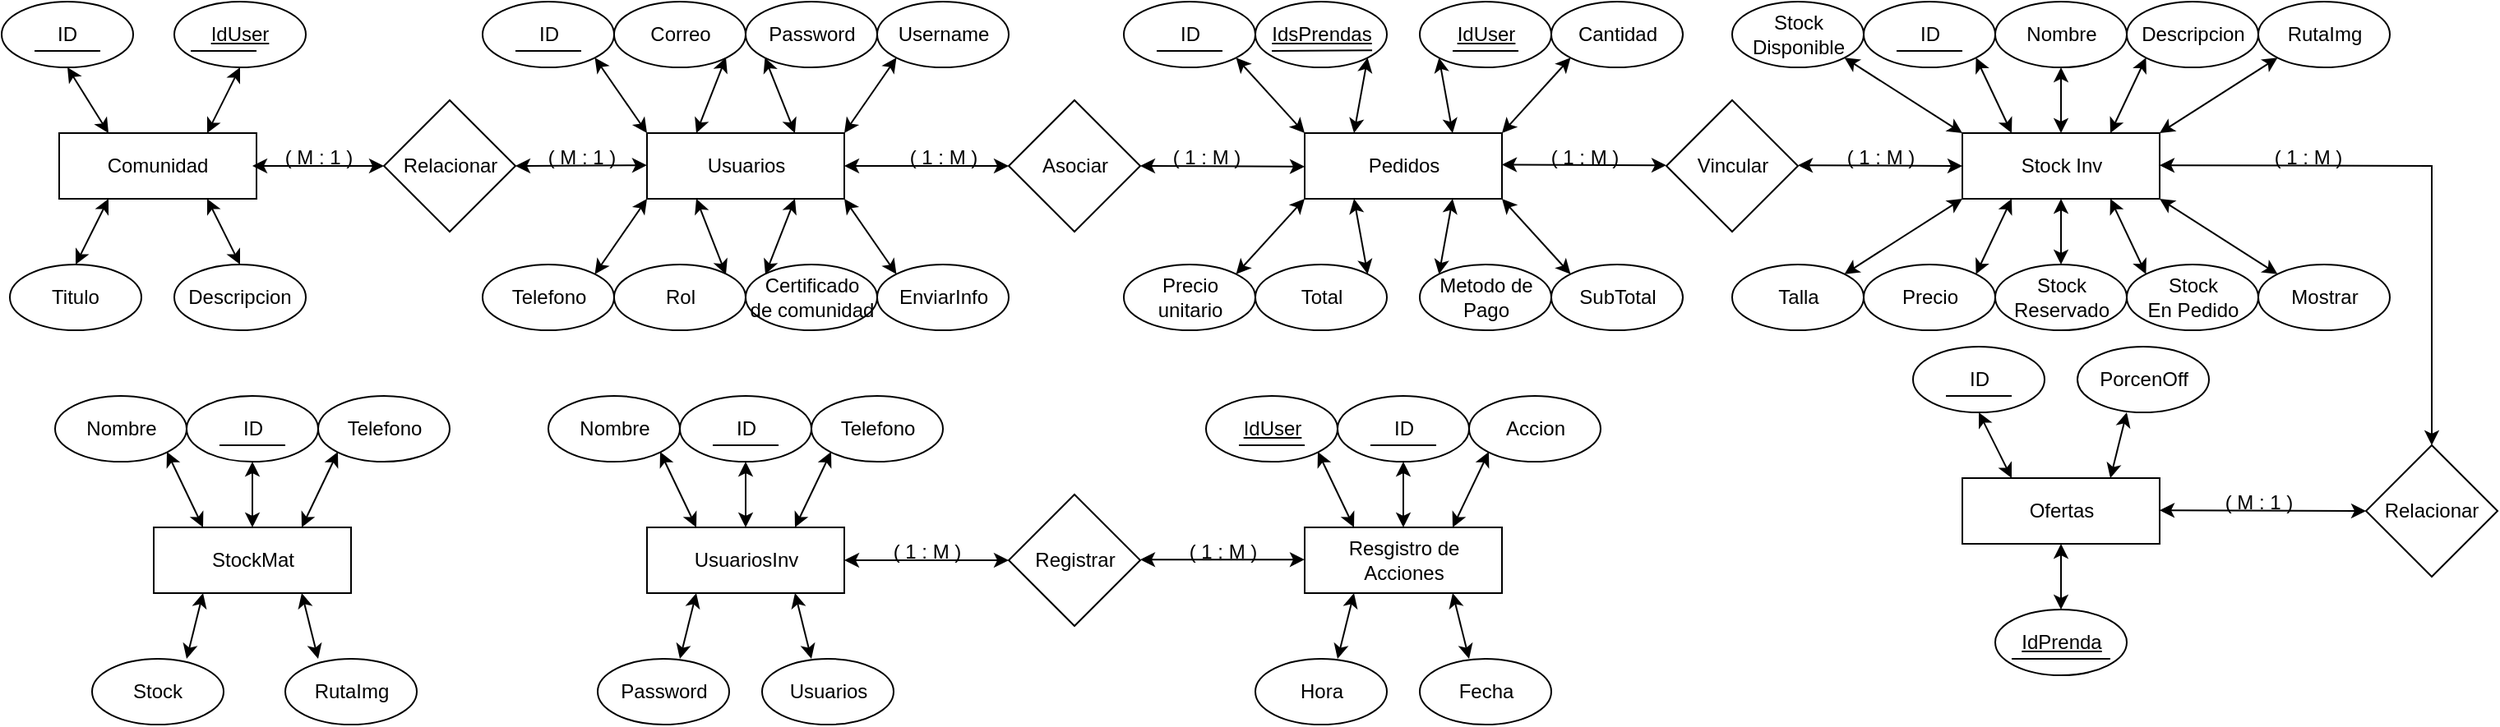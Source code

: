 <mxfile version="26.2.14">
  <diagram name="Página-1" id="wa80fYPpw2dUU5jlrwMT">
    <mxGraphModel dx="3492" dy="1210" grid="1" gridSize="10" guides="1" tooltips="1" connect="1" arrows="1" fold="1" page="1" pageScale="1" pageWidth="1600" pageHeight="1200" math="0" shadow="0">
      <root>
        <mxCell id="0" />
        <mxCell id="1" parent="0" />
        <mxCell id="Ze0KAHEkiwnHZ6xjKRRl-1" value="Stock Inv" style="rounded=0;whiteSpace=wrap;html=1;" parent="1" vertex="1">
          <mxGeometry x="-366.5" y="450" width="120" height="40" as="geometry" />
        </mxCell>
        <mxCell id="Ze0KAHEkiwnHZ6xjKRRl-21" value="ID" style="ellipse;whiteSpace=wrap;html=1;" parent="1" vertex="1">
          <mxGeometry x="-426.5" y="370" width="80" height="40" as="geometry" />
        </mxCell>
        <mxCell id="Ze0KAHEkiwnHZ6xjKRRl-22" value="Stock&lt;div&gt;Disponible&lt;/div&gt;" style="ellipse;whiteSpace=wrap;html=1;" parent="1" vertex="1">
          <mxGeometry x="-506.5" y="370" width="80" height="40" as="geometry" />
        </mxCell>
        <mxCell id="Ze0KAHEkiwnHZ6xjKRRl-34" value="Nombre" style="ellipse;whiteSpace=wrap;html=1;" parent="1" vertex="1">
          <mxGeometry x="-346.5" y="370" width="80" height="40" as="geometry" />
        </mxCell>
        <mxCell id="Ze0KAHEkiwnHZ6xjKRRl-35" value="Descripcion" style="ellipse;whiteSpace=wrap;html=1;" parent="1" vertex="1">
          <mxGeometry x="-266.5" y="370" width="80" height="40" as="geometry" />
        </mxCell>
        <mxCell id="Ze0KAHEkiwnHZ6xjKRRl-36" value="RutaImg" style="ellipse;whiteSpace=wrap;html=1;" parent="1" vertex="1">
          <mxGeometry x="-186.5" y="370" width="80" height="40" as="geometry" />
        </mxCell>
        <mxCell id="Ze0KAHEkiwnHZ6xjKRRl-37" value="Talla" style="ellipse;whiteSpace=wrap;html=1;" parent="1" vertex="1">
          <mxGeometry x="-506.5" y="530" width="80" height="40" as="geometry" />
        </mxCell>
        <mxCell id="Ze0KAHEkiwnHZ6xjKRRl-38" value="Precio" style="ellipse;whiteSpace=wrap;html=1;" parent="1" vertex="1">
          <mxGeometry x="-426.5" y="530" width="80" height="40" as="geometry" />
        </mxCell>
        <mxCell id="Ze0KAHEkiwnHZ6xjKRRl-39" value="Stock&lt;div&gt;Reservado&lt;/div&gt;" style="ellipse;whiteSpace=wrap;html=1;" parent="1" vertex="1">
          <mxGeometry x="-346.5" y="530" width="80" height="40" as="geometry" />
        </mxCell>
        <mxCell id="Ze0KAHEkiwnHZ6xjKRRl-40" value="Stock&lt;div&gt;En Pedido&lt;/div&gt;" style="ellipse;whiteSpace=wrap;html=1;" parent="1" vertex="1">
          <mxGeometry x="-266.5" y="530" width="80" height="40" as="geometry" />
        </mxCell>
        <mxCell id="Ze0KAHEkiwnHZ6xjKRRl-41" value="Mostrar" style="ellipse;whiteSpace=wrap;html=1;" parent="1" vertex="1">
          <mxGeometry x="-186.5" y="530" width="80" height="40" as="geometry" />
        </mxCell>
        <mxCell id="Ze0KAHEkiwnHZ6xjKRRl-42" value="" style="endArrow=none;html=1;rounded=0;" parent="1" edge="1">
          <mxGeometry width="50" height="50" relative="1" as="geometry">
            <mxPoint x="-406.5" y="400" as="sourcePoint" />
            <mxPoint x="-366.5" y="400" as="targetPoint" />
          </mxGeometry>
        </mxCell>
        <mxCell id="Ze0KAHEkiwnHZ6xjKRRl-44" value="" style="endArrow=classic;startArrow=classic;html=1;rounded=0;exitX=1;exitY=1;exitDx=0;exitDy=0;entryX=0;entryY=0;entryDx=0;entryDy=0;" parent="1" source="Ze0KAHEkiwnHZ6xjKRRl-22" target="Ze0KAHEkiwnHZ6xjKRRl-1" edge="1">
          <mxGeometry width="50" height="50" relative="1" as="geometry">
            <mxPoint x="-396.5" y="680" as="sourcePoint" />
            <mxPoint x="-346.5" y="630" as="targetPoint" />
          </mxGeometry>
        </mxCell>
        <mxCell id="Ze0KAHEkiwnHZ6xjKRRl-45" value="" style="endArrow=classic;startArrow=classic;html=1;rounded=0;exitX=0.25;exitY=0;exitDx=0;exitDy=0;entryX=1;entryY=1;entryDx=0;entryDy=0;" parent="1" source="Ze0KAHEkiwnHZ6xjKRRl-1" target="Ze0KAHEkiwnHZ6xjKRRl-21" edge="1">
          <mxGeometry width="50" height="50" relative="1" as="geometry">
            <mxPoint x="-386.5" y="470" as="sourcePoint" />
            <mxPoint x="-336.5" y="420" as="targetPoint" />
          </mxGeometry>
        </mxCell>
        <mxCell id="Ze0KAHEkiwnHZ6xjKRRl-46" value="" style="endArrow=classic;startArrow=classic;html=1;rounded=0;entryX=0.5;entryY=1;entryDx=0;entryDy=0;exitX=0.5;exitY=0;exitDx=0;exitDy=0;" parent="1" source="Ze0KAHEkiwnHZ6xjKRRl-1" target="Ze0KAHEkiwnHZ6xjKRRl-34" edge="1">
          <mxGeometry width="50" height="50" relative="1" as="geometry">
            <mxPoint x="-376.5" y="480" as="sourcePoint" />
            <mxPoint x="-326.5" y="430" as="targetPoint" />
          </mxGeometry>
        </mxCell>
        <mxCell id="Ze0KAHEkiwnHZ6xjKRRl-47" value="" style="endArrow=classic;startArrow=classic;html=1;rounded=0;exitX=0.75;exitY=0;exitDx=0;exitDy=0;entryX=0;entryY=1;entryDx=0;entryDy=0;" parent="1" source="Ze0KAHEkiwnHZ6xjKRRl-1" target="Ze0KAHEkiwnHZ6xjKRRl-35" edge="1">
          <mxGeometry width="50" height="50" relative="1" as="geometry">
            <mxPoint x="-366.5" y="490" as="sourcePoint" />
            <mxPoint x="-316.5" y="440" as="targetPoint" />
          </mxGeometry>
        </mxCell>
        <mxCell id="Ze0KAHEkiwnHZ6xjKRRl-48" value="" style="endArrow=classic;startArrow=classic;html=1;rounded=0;exitX=1;exitY=0;exitDx=0;exitDy=0;entryX=0;entryY=1;entryDx=0;entryDy=0;" parent="1" source="Ze0KAHEkiwnHZ6xjKRRl-1" target="Ze0KAHEkiwnHZ6xjKRRl-36" edge="1">
          <mxGeometry width="50" height="50" relative="1" as="geometry">
            <mxPoint x="-356.5" y="460" as="sourcePoint" />
            <mxPoint x="-388.5" y="414" as="targetPoint" />
          </mxGeometry>
        </mxCell>
        <mxCell id="Ze0KAHEkiwnHZ6xjKRRl-49" value="" style="endArrow=classic;startArrow=classic;html=1;rounded=0;exitX=1;exitY=1;exitDx=0;exitDy=0;entryX=0;entryY=0;entryDx=0;entryDy=0;" parent="1" source="Ze0KAHEkiwnHZ6xjKRRl-1" target="Ze0KAHEkiwnHZ6xjKRRl-41" edge="1">
          <mxGeometry width="50" height="50" relative="1" as="geometry">
            <mxPoint x="-346.5" y="470" as="sourcePoint" />
            <mxPoint x="-378.5" y="424" as="targetPoint" />
          </mxGeometry>
        </mxCell>
        <mxCell id="Ze0KAHEkiwnHZ6xjKRRl-50" value="" style="endArrow=classic;startArrow=classic;html=1;rounded=0;exitX=0.25;exitY=1;exitDx=0;exitDy=0;entryX=1;entryY=0;entryDx=0;entryDy=0;" parent="1" source="Ze0KAHEkiwnHZ6xjKRRl-1" target="Ze0KAHEkiwnHZ6xjKRRl-38" edge="1">
          <mxGeometry width="50" height="50" relative="1" as="geometry">
            <mxPoint x="-336.5" y="480" as="sourcePoint" />
            <mxPoint x="-368.5" y="434" as="targetPoint" />
          </mxGeometry>
        </mxCell>
        <mxCell id="Ze0KAHEkiwnHZ6xjKRRl-51" value="" style="endArrow=classic;startArrow=classic;html=1;rounded=0;exitX=0.5;exitY=0;exitDx=0;exitDy=0;entryX=0.5;entryY=1;entryDx=0;entryDy=0;" parent="1" source="Ze0KAHEkiwnHZ6xjKRRl-39" target="Ze0KAHEkiwnHZ6xjKRRl-1" edge="1">
          <mxGeometry width="50" height="50" relative="1" as="geometry">
            <mxPoint x="-326.5" y="490" as="sourcePoint" />
            <mxPoint x="-358.5" y="444" as="targetPoint" />
          </mxGeometry>
        </mxCell>
        <mxCell id="Ze0KAHEkiwnHZ6xjKRRl-52" value="" style="endArrow=classic;startArrow=classic;html=1;rounded=0;exitX=0;exitY=0;exitDx=0;exitDy=0;entryX=0.75;entryY=1;entryDx=0;entryDy=0;" parent="1" source="Ze0KAHEkiwnHZ6xjKRRl-40" target="Ze0KAHEkiwnHZ6xjKRRl-1" edge="1">
          <mxGeometry width="50" height="50" relative="1" as="geometry">
            <mxPoint x="-316.5" y="500" as="sourcePoint" />
            <mxPoint x="-348.5" y="454" as="targetPoint" />
          </mxGeometry>
        </mxCell>
        <mxCell id="Ze0KAHEkiwnHZ6xjKRRl-53" value="" style="endArrow=classic;startArrow=classic;html=1;rounded=0;exitX=1;exitY=0;exitDx=0;exitDy=0;entryX=0;entryY=1;entryDx=0;entryDy=0;" parent="1" source="Ze0KAHEkiwnHZ6xjKRRl-37" target="Ze0KAHEkiwnHZ6xjKRRl-1" edge="1">
          <mxGeometry width="50" height="50" relative="1" as="geometry">
            <mxPoint x="-306.5" y="510" as="sourcePoint" />
            <mxPoint x="-338.5" y="464" as="targetPoint" />
          </mxGeometry>
        </mxCell>
        <mxCell id="Ze0KAHEkiwnHZ6xjKRRl-56" value="Comunidad" style="rounded=0;whiteSpace=wrap;html=1;" parent="1" vertex="1">
          <mxGeometry x="-1524" y="450" width="120" height="40" as="geometry" />
        </mxCell>
        <mxCell id="Ze0KAHEkiwnHZ6xjKRRl-57" value="StockMat" style="rounded=0;whiteSpace=wrap;html=1;" parent="1" vertex="1">
          <mxGeometry x="-1466.5" y="690" width="120" height="40" as="geometry" />
        </mxCell>
        <mxCell id="Ze0KAHEkiwnHZ6xjKRRl-63" value="RutaImg" style="ellipse;whiteSpace=wrap;html=1;" parent="1" vertex="1">
          <mxGeometry x="-1386.5" y="770" width="80" height="40" as="geometry" />
        </mxCell>
        <mxCell id="Ze0KAHEkiwnHZ6xjKRRl-64" value="Stock" style="ellipse;whiteSpace=wrap;html=1;" parent="1" vertex="1">
          <mxGeometry x="-1504" y="770" width="80" height="40" as="geometry" />
        </mxCell>
        <mxCell id="Ze0KAHEkiwnHZ6xjKRRl-70" value="Usuarios" style="rounded=0;whiteSpace=wrap;html=1;" parent="1" vertex="1">
          <mxGeometry x="-1166.5" y="450" width="120" height="40" as="geometry" />
        </mxCell>
        <mxCell id="Ze0KAHEkiwnHZ6xjKRRl-71" value="ID" style="ellipse;whiteSpace=wrap;html=1;" parent="1" vertex="1">
          <mxGeometry x="-1266.5" y="370" width="80" height="40" as="geometry" />
        </mxCell>
        <mxCell id="Ze0KAHEkiwnHZ6xjKRRl-74" value="Username" style="ellipse;whiteSpace=wrap;html=1;" parent="1" vertex="1">
          <mxGeometry x="-1026.5" y="370" width="80" height="40" as="geometry" />
        </mxCell>
        <mxCell id="Ze0KAHEkiwnHZ6xjKRRl-76" value="Password" style="ellipse;whiteSpace=wrap;html=1;" parent="1" vertex="1">
          <mxGeometry x="-1106.5" y="370" width="80" height="40" as="geometry" />
        </mxCell>
        <mxCell id="Ze0KAHEkiwnHZ6xjKRRl-77" value="Correo" style="ellipse;whiteSpace=wrap;html=1;" parent="1" vertex="1">
          <mxGeometry x="-1186.5" y="370" width="80" height="40" as="geometry" />
        </mxCell>
        <mxCell id="Ze0KAHEkiwnHZ6xjKRRl-78" value="Telefono&lt;span style=&quot;color: rgba(0, 0, 0, 0); font-family: monospace; font-size: 0px; text-align: start; text-wrap-mode: nowrap;&quot;&gt;%3CmxGraphModel%3E%3Croot%3E%3CmxCell%20id%3D%220%22%2F%3E%3CmxCell%20id%3D%221%22%20parent%3D%220%22%2F%3E%3CmxCell%20id%3D%222%22%20value%3D%22%22%20style%3D%22ellipse%3BwhiteSpace%3Dwrap%3Bhtml%3D1%3B%22%20vertex%3D%221%22%20parent%3D%221%22%3E%3CmxGeometry%20x%3D%22-520%22%20y%3D%22480%22%20width%3D%2280%22%20height%3D%2240%22%20as%3D%22geometry%22%2F%3E%3C%2FmxCell%3E%3C%2Froot%3E%3C%2FmxGraphModel%3E&lt;/span&gt;" style="ellipse;whiteSpace=wrap;html=1;" parent="1" vertex="1">
          <mxGeometry x="-1266.5" y="530" width="80" height="40" as="geometry" />
        </mxCell>
        <mxCell id="Ze0KAHEkiwnHZ6xjKRRl-79" value="EnviarInfo" style="ellipse;whiteSpace=wrap;html=1;" parent="1" vertex="1">
          <mxGeometry x="-1026.5" y="530" width="80" height="40" as="geometry" />
        </mxCell>
        <mxCell id="Ze0KAHEkiwnHZ6xjKRRl-80" value="Certificado&lt;div&gt;de comunidad&lt;/div&gt;" style="ellipse;whiteSpace=wrap;html=1;" parent="1" vertex="1">
          <mxGeometry x="-1106.5" y="530" width="80" height="40" as="geometry" />
        </mxCell>
        <mxCell id="Ze0KAHEkiwnHZ6xjKRRl-81" value="Rol" style="ellipse;whiteSpace=wrap;html=1;" parent="1" vertex="1">
          <mxGeometry x="-1186.5" y="530" width="80" height="40" as="geometry" />
        </mxCell>
        <mxCell id="Ze0KAHEkiwnHZ6xjKRRl-83" value="&lt;u&gt;IdUser&lt;/u&gt;" style="ellipse;whiteSpace=wrap;html=1;" parent="1" vertex="1">
          <mxGeometry x="-696.5" y="370" width="80" height="40" as="geometry" />
        </mxCell>
        <mxCell id="Ze0KAHEkiwnHZ6xjKRRl-84" value="&lt;u&gt;IdsPrendas&lt;/u&gt;" style="ellipse;whiteSpace=wrap;html=1;" parent="1" vertex="1">
          <mxGeometry x="-796.5" y="370" width="80" height="40" as="geometry" />
        </mxCell>
        <mxCell id="Ze0KAHEkiwnHZ6xjKRRl-85" value="Cantidad" style="ellipse;whiteSpace=wrap;html=1;" parent="1" vertex="1">
          <mxGeometry x="-616.5" y="370" width="80" height="40" as="geometry" />
        </mxCell>
        <mxCell id="Ze0KAHEkiwnHZ6xjKRRl-86" value="Metodo de Pago" style="ellipse;whiteSpace=wrap;html=1;" parent="1" vertex="1">
          <mxGeometry x="-696.5" y="530" width="80" height="40" as="geometry" />
        </mxCell>
        <mxCell id="Ze0KAHEkiwnHZ6xjKRRl-87" value="Precio&lt;div&gt;unitario&lt;/div&gt;" style="ellipse;whiteSpace=wrap;html=1;" parent="1" vertex="1">
          <mxGeometry x="-876.5" y="530" width="80" height="40" as="geometry" />
        </mxCell>
        <mxCell id="Ze0KAHEkiwnHZ6xjKRRl-88" value="SubTotal" style="ellipse;whiteSpace=wrap;html=1;" parent="1" vertex="1">
          <mxGeometry x="-616.5" y="530" width="80" height="40" as="geometry" />
        </mxCell>
        <mxCell id="Ze0KAHEkiwnHZ6xjKRRl-89" value="Total" style="ellipse;whiteSpace=wrap;html=1;" parent="1" vertex="1">
          <mxGeometry x="-796.5" y="530" width="80" height="40" as="geometry" />
        </mxCell>
        <mxCell id="Ze0KAHEkiwnHZ6xjKRRl-91" value="&lt;u&gt;IdUser&lt;/u&gt;" style="ellipse;whiteSpace=wrap;html=1;" parent="1" vertex="1">
          <mxGeometry x="-826.5" y="610" width="80" height="40" as="geometry" />
        </mxCell>
        <mxCell id="Ze0KAHEkiwnHZ6xjKRRl-92" value="Accion" style="ellipse;whiteSpace=wrap;html=1;" parent="1" vertex="1">
          <mxGeometry x="-666.5" y="610" width="80" height="40" as="geometry" />
        </mxCell>
        <mxCell id="Ze0KAHEkiwnHZ6xjKRRl-93" value="Fecha" style="ellipse;whiteSpace=wrap;html=1;" parent="1" vertex="1">
          <mxGeometry x="-696.5" y="770" width="80" height="40" as="geometry" />
        </mxCell>
        <mxCell id="Ze0KAHEkiwnHZ6xjKRRl-94" value="Hora" style="ellipse;whiteSpace=wrap;html=1;" parent="1" vertex="1">
          <mxGeometry x="-796.5" y="770" width="80" height="40" as="geometry" />
        </mxCell>
        <mxCell id="Ze0KAHEkiwnHZ6xjKRRl-96" value="&lt;u&gt;IdUser&lt;/u&gt;" style="ellipse;whiteSpace=wrap;html=1;" parent="1" vertex="1">
          <mxGeometry x="-1454" y="370" width="80" height="40" as="geometry" />
        </mxCell>
        <mxCell id="Ze0KAHEkiwnHZ6xjKRRl-97" value="Titulo" style="ellipse;whiteSpace=wrap;html=1;" parent="1" vertex="1">
          <mxGeometry x="-1554" y="530" width="80" height="40" as="geometry" />
        </mxCell>
        <mxCell id="Ze0KAHEkiwnHZ6xjKRRl-98" value="Descripcion" style="ellipse;whiteSpace=wrap;html=1;" parent="1" vertex="1">
          <mxGeometry x="-1454" y="530" width="80" height="40" as="geometry" />
        </mxCell>
        <mxCell id="Ze0KAHEkiwnHZ6xjKRRl-101" value="&lt;u&gt;IdPrenda&lt;/u&gt;" style="ellipse;whiteSpace=wrap;html=1;" parent="1" vertex="1">
          <mxGeometry x="-346.5" y="740" width="80" height="40" as="geometry" />
        </mxCell>
        <mxCell id="Ze0KAHEkiwnHZ6xjKRRl-102" value="PorcenOff" style="ellipse;whiteSpace=wrap;html=1;" parent="1" vertex="1">
          <mxGeometry x="-296.5" y="580" width="80" height="40" as="geometry" />
        </mxCell>
        <mxCell id="Ze0KAHEkiwnHZ6xjKRRl-104" value="Usuarios" style="ellipse;whiteSpace=wrap;html=1;" parent="1" vertex="1">
          <mxGeometry x="-1096.5" y="770" width="80" height="40" as="geometry" />
        </mxCell>
        <mxCell id="Ze0KAHEkiwnHZ6xjKRRl-105" value="Password" style="ellipse;whiteSpace=wrap;html=1;" parent="1" vertex="1">
          <mxGeometry x="-1196.5" y="770" width="80" height="40" as="geometry" />
        </mxCell>
        <mxCell id="Ze0KAHEkiwnHZ6xjKRRl-106" value="Nombre" style="ellipse;whiteSpace=wrap;html=1;" parent="1" vertex="1">
          <mxGeometry x="-1226.5" y="610" width="80" height="40" as="geometry" />
        </mxCell>
        <mxCell id="Ze0KAHEkiwnHZ6xjKRRl-107" value="Telefono" style="ellipse;whiteSpace=wrap;html=1;" parent="1" vertex="1">
          <mxGeometry x="-1066.5" y="610" width="80" height="40" as="geometry" />
        </mxCell>
        <mxCell id="Ze0KAHEkiwnHZ6xjKRRl-108" value="Pedidos" style="rounded=0;whiteSpace=wrap;html=1;" parent="1" vertex="1">
          <mxGeometry x="-766.5" y="450" width="120" height="40" as="geometry" />
        </mxCell>
        <mxCell id="Ze0KAHEkiwnHZ6xjKRRl-109" value="Resgistro de Acciones" style="rounded=0;whiteSpace=wrap;html=1;" parent="1" vertex="1">
          <mxGeometry x="-766.5" y="690" width="120" height="40" as="geometry" />
        </mxCell>
        <mxCell id="Ze0KAHEkiwnHZ6xjKRRl-110" value="UsuariosInv" style="rounded=0;whiteSpace=wrap;html=1;" parent="1" vertex="1">
          <mxGeometry x="-1166.5" y="690" width="120" height="40" as="geometry" />
        </mxCell>
        <mxCell id="Ze0KAHEkiwnHZ6xjKRRl-111" value="Ofertas" style="rounded=0;whiteSpace=wrap;html=1;" parent="1" vertex="1">
          <mxGeometry x="-366.5" y="660" width="120" height="40" as="geometry" />
        </mxCell>
        <mxCell id="Ze0KAHEkiwnHZ6xjKRRl-112" value="" style="endArrow=none;html=1;rounded=0;" parent="1" edge="1">
          <mxGeometry width="50" height="50" relative="1" as="geometry">
            <mxPoint x="-1246.5" y="400" as="sourcePoint" />
            <mxPoint x="-1206.5" y="400" as="targetPoint" />
          </mxGeometry>
        </mxCell>
        <mxCell id="Ze0KAHEkiwnHZ6xjKRRl-113" value="" style="endArrow=classic;startArrow=classic;html=1;rounded=0;entryX=0;entryY=1;entryDx=0;entryDy=0;exitX=0.75;exitY=0;exitDx=0;exitDy=0;" parent="1" source="Ze0KAHEkiwnHZ6xjKRRl-70" target="Ze0KAHEkiwnHZ6xjKRRl-76" edge="1">
          <mxGeometry width="50" height="50" relative="1" as="geometry">
            <mxPoint x="-1106.5" y="450" as="sourcePoint" />
            <mxPoint x="-976.5" y="413.5" as="targetPoint" />
          </mxGeometry>
        </mxCell>
        <mxCell id="Ze0KAHEkiwnHZ6xjKRRl-116" value="" style="endArrow=classic;startArrow=classic;html=1;rounded=0;entryX=0.25;entryY=1;entryDx=0;entryDy=0;" parent="1" target="Ze0KAHEkiwnHZ6xjKRRl-70" edge="1">
          <mxGeometry width="50" height="50" relative="1" as="geometry">
            <mxPoint x="-1118.5" y="536" as="sourcePoint" />
            <mxPoint x="-1106.5" y="490" as="targetPoint" />
          </mxGeometry>
        </mxCell>
        <mxCell id="Ze0KAHEkiwnHZ6xjKRRl-117" value="" style="endArrow=classic;startArrow=classic;html=1;rounded=0;entryX=1;entryY=1;entryDx=0;entryDy=0;exitX=0;exitY=0;exitDx=0;exitDy=0;" parent="1" source="Ze0KAHEkiwnHZ6xjKRRl-70" target="Ze0KAHEkiwnHZ6xjKRRl-71" edge="1">
          <mxGeometry width="50" height="50" relative="1" as="geometry">
            <mxPoint x="-1096.5" y="460" as="sourcePoint" />
            <mxPoint x="-1084.5" y="414" as="targetPoint" />
          </mxGeometry>
        </mxCell>
        <mxCell id="Ze0KAHEkiwnHZ6xjKRRl-119" value="" style="endArrow=classic;startArrow=classic;html=1;rounded=0;entryX=0.75;entryY=1;entryDx=0;entryDy=0;exitX=0.5;exitY=0;exitDx=0;exitDy=0;" parent="1" target="Ze0KAHEkiwnHZ6xjKRRl-70" edge="1">
          <mxGeometry width="50" height="50" relative="1" as="geometry">
            <mxPoint x="-1094.5" y="536" as="sourcePoint" />
            <mxPoint x="-1106.5" y="490" as="targetPoint" />
          </mxGeometry>
        </mxCell>
        <mxCell id="Ze0KAHEkiwnHZ6xjKRRl-120" value="" style="endArrow=classic;startArrow=classic;html=1;rounded=0;entryX=1;entryY=1;entryDx=0;entryDy=0;exitX=0.25;exitY=0;exitDx=0;exitDy=0;" parent="1" source="Ze0KAHEkiwnHZ6xjKRRl-70" edge="1">
          <mxGeometry width="50" height="50" relative="1" as="geometry">
            <mxPoint x="-1106.5" y="450" as="sourcePoint" />
            <mxPoint x="-1118.5" y="404" as="targetPoint" />
          </mxGeometry>
        </mxCell>
        <mxCell id="Ze0KAHEkiwnHZ6xjKRRl-121" value="" style="endArrow=classic;startArrow=classic;html=1;rounded=0;entryX=1;entryY=0;entryDx=0;entryDy=0;exitX=0;exitY=1;exitDx=0;exitDy=0;" parent="1" source="Ze0KAHEkiwnHZ6xjKRRl-70" target="Ze0KAHEkiwnHZ6xjKRRl-78" edge="1">
          <mxGeometry width="50" height="50" relative="1" as="geometry">
            <mxPoint x="-1106.5" y="490" as="sourcePoint" />
            <mxPoint x="-1198.5" y="444" as="targetPoint" />
          </mxGeometry>
        </mxCell>
        <mxCell id="Ze0KAHEkiwnHZ6xjKRRl-122" value="" style="endArrow=classic;startArrow=classic;html=1;rounded=0;entryX=0;entryY=1;entryDx=0;entryDy=0;exitX=1;exitY=0;exitDx=0;exitDy=0;" parent="1" source="Ze0KAHEkiwnHZ6xjKRRl-70" target="Ze0KAHEkiwnHZ6xjKRRl-74" edge="1">
          <mxGeometry width="50" height="50" relative="1" as="geometry">
            <mxPoint x="-1096.5" y="460" as="sourcePoint" />
            <mxPoint x="-1188.5" y="414" as="targetPoint" />
          </mxGeometry>
        </mxCell>
        <mxCell id="Ze0KAHEkiwnHZ6xjKRRl-123" value="" style="endArrow=classic;startArrow=classic;html=1;rounded=0;entryX=0;entryY=0;entryDx=0;entryDy=0;exitX=1;exitY=1;exitDx=0;exitDy=0;" parent="1" source="Ze0KAHEkiwnHZ6xjKRRl-70" target="Ze0KAHEkiwnHZ6xjKRRl-79" edge="1">
          <mxGeometry width="50" height="50" relative="1" as="geometry">
            <mxPoint x="-1096.5" y="460" as="sourcePoint" />
            <mxPoint x="-1004.5" y="414" as="targetPoint" />
          </mxGeometry>
        </mxCell>
        <mxCell id="Ze0KAHEkiwnHZ6xjKRRl-125" value="ID" style="ellipse;whiteSpace=wrap;html=1;" parent="1" vertex="1">
          <mxGeometry x="-876.5" y="370" width="80" height="40" as="geometry" />
        </mxCell>
        <mxCell id="Ze0KAHEkiwnHZ6xjKRRl-126" value="" style="endArrow=none;html=1;rounded=0;" parent="1" edge="1">
          <mxGeometry width="50" height="50" relative="1" as="geometry">
            <mxPoint x="-856.5" y="400" as="sourcePoint" />
            <mxPoint x="-816.5" y="400" as="targetPoint" />
          </mxGeometry>
        </mxCell>
        <mxCell id="Ze0KAHEkiwnHZ6xjKRRl-127" value="" style="endArrow=classic;startArrow=classic;html=1;rounded=0;entryX=0;entryY=1;entryDx=0;entryDy=0;exitX=0.75;exitY=0;exitDx=0;exitDy=0;" parent="1" target="Ze0KAHEkiwnHZ6xjKRRl-83" edge="1">
          <mxGeometry width="50" height="50" relative="1" as="geometry">
            <mxPoint x="-676.5" y="450" as="sourcePoint" />
            <mxPoint x="-694.5" y="404" as="targetPoint" />
          </mxGeometry>
        </mxCell>
        <mxCell id="Ze0KAHEkiwnHZ6xjKRRl-128" value="" style="endArrow=classic;startArrow=classic;html=1;rounded=0;entryX=0.25;entryY=1;entryDx=0;entryDy=0;exitX=1;exitY=0;exitDx=0;exitDy=0;" parent="1" source="Ze0KAHEkiwnHZ6xjKRRl-89" edge="1">
          <mxGeometry width="50" height="50" relative="1" as="geometry">
            <mxPoint x="-718.5" y="536" as="sourcePoint" />
            <mxPoint x="-736.5" y="490" as="targetPoint" />
          </mxGeometry>
        </mxCell>
        <mxCell id="Ze0KAHEkiwnHZ6xjKRRl-129" value="" style="endArrow=classic;startArrow=classic;html=1;rounded=0;entryX=1;entryY=1;entryDx=0;entryDy=0;exitX=0;exitY=0;exitDx=0;exitDy=0;" parent="1" target="Ze0KAHEkiwnHZ6xjKRRl-125" edge="1">
          <mxGeometry width="50" height="50" relative="1" as="geometry">
            <mxPoint x="-766.5" y="450" as="sourcePoint" />
            <mxPoint x="-684.5" y="414" as="targetPoint" />
          </mxGeometry>
        </mxCell>
        <mxCell id="Ze0KAHEkiwnHZ6xjKRRl-130" value="" style="endArrow=classic;startArrow=classic;html=1;rounded=0;entryX=0.75;entryY=1;entryDx=0;entryDy=0;exitX=0;exitY=0;exitDx=0;exitDy=0;" parent="1" source="Ze0KAHEkiwnHZ6xjKRRl-86" edge="1">
          <mxGeometry width="50" height="50" relative="1" as="geometry">
            <mxPoint x="-694.5" y="536" as="sourcePoint" />
            <mxPoint x="-676.5" y="490" as="targetPoint" />
          </mxGeometry>
        </mxCell>
        <mxCell id="Ze0KAHEkiwnHZ6xjKRRl-131" value="" style="endArrow=classic;startArrow=classic;html=1;rounded=0;entryX=1;entryY=1;entryDx=0;entryDy=0;exitX=0.25;exitY=0;exitDx=0;exitDy=0;" parent="1" target="Ze0KAHEkiwnHZ6xjKRRl-84" edge="1">
          <mxGeometry width="50" height="50" relative="1" as="geometry">
            <mxPoint x="-736.5" y="450" as="sourcePoint" />
            <mxPoint x="-718.5" y="404" as="targetPoint" />
          </mxGeometry>
        </mxCell>
        <mxCell id="Ze0KAHEkiwnHZ6xjKRRl-132" value="" style="endArrow=classic;startArrow=classic;html=1;rounded=0;entryX=1;entryY=0;entryDx=0;entryDy=0;exitX=0;exitY=1;exitDx=0;exitDy=0;" parent="1" target="Ze0KAHEkiwnHZ6xjKRRl-87" edge="1">
          <mxGeometry width="50" height="50" relative="1" as="geometry">
            <mxPoint x="-766.5" y="490" as="sourcePoint" />
            <mxPoint x="-798.5" y="536" as="targetPoint" />
          </mxGeometry>
        </mxCell>
        <mxCell id="Ze0KAHEkiwnHZ6xjKRRl-133" value="" style="endArrow=classic;startArrow=classic;html=1;rounded=0;entryX=0;entryY=1;entryDx=0;entryDy=0;exitX=1;exitY=0;exitDx=0;exitDy=0;" parent="1" target="Ze0KAHEkiwnHZ6xjKRRl-85" edge="1">
          <mxGeometry width="50" height="50" relative="1" as="geometry">
            <mxPoint x="-646.5" y="450" as="sourcePoint" />
            <mxPoint x="-614.5" y="404" as="targetPoint" />
          </mxGeometry>
        </mxCell>
        <mxCell id="Ze0KAHEkiwnHZ6xjKRRl-134" value="" style="endArrow=classic;startArrow=classic;html=1;rounded=0;entryX=0;entryY=0;entryDx=0;entryDy=0;exitX=1;exitY=1;exitDx=0;exitDy=0;" parent="1" target="Ze0KAHEkiwnHZ6xjKRRl-88" edge="1">
          <mxGeometry width="50" height="50" relative="1" as="geometry">
            <mxPoint x="-646.5" y="490" as="sourcePoint" />
            <mxPoint x="-614.5" y="536" as="targetPoint" />
          </mxGeometry>
        </mxCell>
        <mxCell id="Ze0KAHEkiwnHZ6xjKRRl-135" value="ID" style="ellipse;whiteSpace=wrap;html=1;" parent="1" vertex="1">
          <mxGeometry x="-746.5" y="610" width="80" height="40" as="geometry" />
        </mxCell>
        <mxCell id="Ze0KAHEkiwnHZ6xjKRRl-136" value="" style="endArrow=none;html=1;rounded=0;" parent="1" edge="1">
          <mxGeometry width="50" height="50" relative="1" as="geometry">
            <mxPoint x="-726.5" y="640" as="sourcePoint" />
            <mxPoint x="-686.5" y="640" as="targetPoint" />
          </mxGeometry>
        </mxCell>
        <mxCell id="Ze0KAHEkiwnHZ6xjKRRl-137" value="" style="endArrow=classic;startArrow=classic;html=1;rounded=0;exitX=0.25;exitY=0;exitDx=0;exitDy=0;entryX=1;entryY=1;entryDx=0;entryDy=0;" parent="1" edge="1">
          <mxGeometry width="50" height="50" relative="1" as="geometry">
            <mxPoint x="-736.5" y="690" as="sourcePoint" />
            <mxPoint x="-758.5" y="644" as="targetPoint" />
          </mxGeometry>
        </mxCell>
        <mxCell id="Ze0KAHEkiwnHZ6xjKRRl-138" value="" style="endArrow=classic;startArrow=classic;html=1;rounded=0;exitX=0.5;exitY=0;exitDx=0;exitDy=0;entryX=0.75;entryY=1;entryDx=0;entryDy=0;" parent="1" edge="1">
          <mxGeometry width="50" height="50" relative="1" as="geometry">
            <mxPoint x="-666.5" y="770" as="sourcePoint" />
            <mxPoint x="-676.5" y="730" as="targetPoint" />
          </mxGeometry>
        </mxCell>
        <mxCell id="Ze0KAHEkiwnHZ6xjKRRl-139" value="" style="endArrow=classic;startArrow=classic;html=1;rounded=0;exitX=0.75;exitY=0;exitDx=0;exitDy=0;entryX=0;entryY=1;entryDx=0;entryDy=0;" parent="1" edge="1">
          <mxGeometry width="50" height="50" relative="1" as="geometry">
            <mxPoint x="-676.5" y="690" as="sourcePoint" />
            <mxPoint x="-654.5" y="644" as="targetPoint" />
          </mxGeometry>
        </mxCell>
        <mxCell id="Ze0KAHEkiwnHZ6xjKRRl-140" value="" style="endArrow=classic;startArrow=classic;html=1;rounded=0;exitX=0.5;exitY=0;exitDx=0;exitDy=0;entryX=0.5;entryY=1;entryDx=0;entryDy=0;" parent="1" target="Ze0KAHEkiwnHZ6xjKRRl-135" edge="1">
          <mxGeometry width="50" height="50" relative="1" as="geometry">
            <mxPoint x="-706.5" y="690" as="sourcePoint" />
            <mxPoint x="-556.5" y="450" as="targetPoint" />
          </mxGeometry>
        </mxCell>
        <mxCell id="Ze0KAHEkiwnHZ6xjKRRl-141" value="" style="endArrow=classic;startArrow=classic;html=1;rounded=0;exitX=0.25;exitY=1;exitDx=0;exitDy=0;entryX=0.5;entryY=0;entryDx=0;entryDy=0;" parent="1" edge="1">
          <mxGeometry width="50" height="50" relative="1" as="geometry">
            <mxPoint x="-736.5" y="730" as="sourcePoint" />
            <mxPoint x="-746.5" y="770" as="targetPoint" />
          </mxGeometry>
        </mxCell>
        <mxCell id="Ze0KAHEkiwnHZ6xjKRRl-142" value="ID" style="ellipse;whiteSpace=wrap;html=1;" parent="1" vertex="1">
          <mxGeometry x="-1559" y="370" width="80" height="40" as="geometry" />
        </mxCell>
        <mxCell id="Ze0KAHEkiwnHZ6xjKRRl-143" value="" style="endArrow=none;html=1;rounded=0;" parent="1" edge="1">
          <mxGeometry width="50" height="50" relative="1" as="geometry">
            <mxPoint x="-1539" y="400" as="sourcePoint" />
            <mxPoint x="-1499" y="400" as="targetPoint" />
          </mxGeometry>
        </mxCell>
        <mxCell id="Ze0KAHEkiwnHZ6xjKRRl-144" value="" style="endArrow=classic;startArrow=classic;html=1;rounded=0;exitX=0.25;exitY=0;exitDx=0;exitDy=0;entryX=0.5;entryY=1;entryDx=0;entryDy=0;" parent="1" source="Ze0KAHEkiwnHZ6xjKRRl-56" target="Ze0KAHEkiwnHZ6xjKRRl-142" edge="1">
          <mxGeometry width="50" height="50" relative="1" as="geometry">
            <mxPoint x="-1492" y="303" as="sourcePoint" />
            <mxPoint x="-1492" y="210" as="targetPoint" />
          </mxGeometry>
        </mxCell>
        <mxCell id="Ze0KAHEkiwnHZ6xjKRRl-145" value="" style="endArrow=classic;startArrow=classic;html=1;rounded=0;exitX=0.75;exitY=0;exitDx=0;exitDy=0;entryX=0.5;entryY=1;entryDx=0;entryDy=0;" parent="1" source="Ze0KAHEkiwnHZ6xjKRRl-56" target="Ze0KAHEkiwnHZ6xjKRRl-96" edge="1">
          <mxGeometry width="50" height="50" relative="1" as="geometry">
            <mxPoint x="-1482" y="313" as="sourcePoint" />
            <mxPoint x="-1482" y="220" as="targetPoint" />
          </mxGeometry>
        </mxCell>
        <mxCell id="Ze0KAHEkiwnHZ6xjKRRl-146" value="" style="endArrow=classic;startArrow=classic;html=1;rounded=0;exitX=0.5;exitY=0;exitDx=0;exitDy=0;entryX=0.25;entryY=1;entryDx=0;entryDy=0;" parent="1" source="Ze0KAHEkiwnHZ6xjKRRl-97" target="Ze0KAHEkiwnHZ6xjKRRl-56" edge="1">
          <mxGeometry width="50" height="50" relative="1" as="geometry">
            <mxPoint x="-1499" y="530" as="sourcePoint" />
            <mxPoint x="-1489" y="490" as="targetPoint" />
          </mxGeometry>
        </mxCell>
        <mxCell id="Ze0KAHEkiwnHZ6xjKRRl-147" value="" style="endArrow=classic;startArrow=classic;html=1;rounded=0;exitX=0.5;exitY=0;exitDx=0;exitDy=0;entryX=0.75;entryY=1;entryDx=0;entryDy=0;" parent="1" source="Ze0KAHEkiwnHZ6xjKRRl-98" target="Ze0KAHEkiwnHZ6xjKRRl-56" edge="1">
          <mxGeometry width="50" height="50" relative="1" as="geometry">
            <mxPoint x="-1484" y="460" as="sourcePoint" />
            <mxPoint x="-1494" y="420" as="targetPoint" />
          </mxGeometry>
        </mxCell>
        <mxCell id="Ze0KAHEkiwnHZ6xjKRRl-148" value="ID" style="ellipse;whiteSpace=wrap;html=1;" parent="1" vertex="1">
          <mxGeometry x="-396.5" y="580" width="80" height="40" as="geometry" />
        </mxCell>
        <mxCell id="Ze0KAHEkiwnHZ6xjKRRl-149" value="" style="endArrow=none;html=1;rounded=0;" parent="1" edge="1">
          <mxGeometry width="50" height="50" relative="1" as="geometry">
            <mxPoint x="-376.5" y="610" as="sourcePoint" />
            <mxPoint x="-336.5" y="610" as="targetPoint" />
          </mxGeometry>
        </mxCell>
        <mxCell id="Ze0KAHEkiwnHZ6xjKRRl-150" value="" style="endArrow=classic;startArrow=classic;html=1;rounded=0;exitX=0.25;exitY=0;exitDx=0;exitDy=0;entryX=0.5;entryY=1;entryDx=0;entryDy=0;" parent="1" target="Ze0KAHEkiwnHZ6xjKRRl-148" edge="1">
          <mxGeometry width="50" height="50" relative="1" as="geometry">
            <mxPoint x="-336.5" y="660" as="sourcePoint" />
            <mxPoint x="-334.5" y="420" as="targetPoint" />
          </mxGeometry>
        </mxCell>
        <mxCell id="Ze0KAHEkiwnHZ6xjKRRl-151" value="" style="endArrow=classic;startArrow=classic;html=1;rounded=0;exitX=0.75;exitY=0;exitDx=0;exitDy=0;entryX=0.5;entryY=1;entryDx=0;entryDy=0;" parent="1" edge="1">
          <mxGeometry width="50" height="50" relative="1" as="geometry">
            <mxPoint x="-276.5" y="660" as="sourcePoint" />
            <mxPoint x="-266.5" y="620" as="targetPoint" />
          </mxGeometry>
        </mxCell>
        <mxCell id="Ze0KAHEkiwnHZ6xjKRRl-152" value="" style="endArrow=classic;startArrow=classic;html=1;rounded=0;exitX=0.5;exitY=0;exitDx=0;exitDy=0;entryX=0.5;entryY=1;entryDx=0;entryDy=0;" parent="1" source="Ze0KAHEkiwnHZ6xjKRRl-101" target="Ze0KAHEkiwnHZ6xjKRRl-111" edge="1">
          <mxGeometry width="50" height="50" relative="1" as="geometry">
            <mxPoint x="-326.5" y="670" as="sourcePoint" />
            <mxPoint x="-336.5" y="630" as="targetPoint" />
          </mxGeometry>
        </mxCell>
        <mxCell id="Ze0KAHEkiwnHZ6xjKRRl-153" value="ID" style="ellipse;whiteSpace=wrap;html=1;" parent="1" vertex="1">
          <mxGeometry x="-1146.5" y="610" width="80" height="40" as="geometry" />
        </mxCell>
        <mxCell id="Ze0KAHEkiwnHZ6xjKRRl-154" value="" style="endArrow=none;html=1;rounded=0;" parent="1" edge="1">
          <mxGeometry width="50" height="50" relative="1" as="geometry">
            <mxPoint x="-1126.5" y="640" as="sourcePoint" />
            <mxPoint x="-1086.5" y="640" as="targetPoint" />
          </mxGeometry>
        </mxCell>
        <mxCell id="Ze0KAHEkiwnHZ6xjKRRl-155" value="" style="endArrow=classic;startArrow=classic;html=1;rounded=0;exitX=0.25;exitY=0;exitDx=0;exitDy=0;entryX=1;entryY=1;entryDx=0;entryDy=0;" parent="1" edge="1">
          <mxGeometry width="50" height="50" relative="1" as="geometry">
            <mxPoint x="-1136.5" y="690" as="sourcePoint" />
            <mxPoint x="-1158.5" y="644" as="targetPoint" />
          </mxGeometry>
        </mxCell>
        <mxCell id="Ze0KAHEkiwnHZ6xjKRRl-156" value="" style="endArrow=classic;startArrow=classic;html=1;rounded=0;exitX=0.5;exitY=0;exitDx=0;exitDy=0;entryX=0.75;entryY=1;entryDx=0;entryDy=0;" parent="1" edge="1">
          <mxGeometry width="50" height="50" relative="1" as="geometry">
            <mxPoint x="-1066.5" y="770" as="sourcePoint" />
            <mxPoint x="-1076.5" y="730" as="targetPoint" />
          </mxGeometry>
        </mxCell>
        <mxCell id="Ze0KAHEkiwnHZ6xjKRRl-157" value="" style="endArrow=classic;startArrow=classic;html=1;rounded=0;exitX=0.75;exitY=0;exitDx=0;exitDy=0;entryX=0;entryY=1;entryDx=0;entryDy=0;" parent="1" edge="1">
          <mxGeometry width="50" height="50" relative="1" as="geometry">
            <mxPoint x="-1076.5" y="690" as="sourcePoint" />
            <mxPoint x="-1054.5" y="644" as="targetPoint" />
          </mxGeometry>
        </mxCell>
        <mxCell id="Ze0KAHEkiwnHZ6xjKRRl-158" value="" style="endArrow=classic;startArrow=classic;html=1;rounded=0;exitX=0.5;exitY=0;exitDx=0;exitDy=0;entryX=0.5;entryY=1;entryDx=0;entryDy=0;" parent="1" target="Ze0KAHEkiwnHZ6xjKRRl-153" edge="1">
          <mxGeometry width="50" height="50" relative="1" as="geometry">
            <mxPoint x="-1106.5" y="690" as="sourcePoint" />
            <mxPoint x="-956.5" y="450" as="targetPoint" />
          </mxGeometry>
        </mxCell>
        <mxCell id="Ze0KAHEkiwnHZ6xjKRRl-159" value="" style="endArrow=classic;startArrow=classic;html=1;rounded=0;exitX=0.25;exitY=1;exitDx=0;exitDy=0;entryX=0.5;entryY=0;entryDx=0;entryDy=0;" parent="1" edge="1">
          <mxGeometry width="50" height="50" relative="1" as="geometry">
            <mxPoint x="-1136.5" y="730" as="sourcePoint" />
            <mxPoint x="-1146.5" y="770" as="targetPoint" />
          </mxGeometry>
        </mxCell>
        <mxCell id="Ze0KAHEkiwnHZ6xjKRRl-161" value="" style="endArrow=none;html=1;rounded=0;" parent="1" edge="1">
          <mxGeometry width="50" height="50" relative="1" as="geometry">
            <mxPoint x="-1444" y="400" as="sourcePoint" />
            <mxPoint x="-1404" y="400" as="targetPoint" />
          </mxGeometry>
        </mxCell>
        <mxCell id="Ze0KAHEkiwnHZ6xjKRRl-162" value="" style="endArrow=none;html=1;rounded=0;" parent="1" edge="1">
          <mxGeometry width="50" height="50" relative="1" as="geometry">
            <mxPoint x="-336.5" y="770" as="sourcePoint" />
            <mxPoint x="-276.5" y="770" as="targetPoint" />
          </mxGeometry>
        </mxCell>
        <mxCell id="Ze0KAHEkiwnHZ6xjKRRl-164" value="" style="endArrow=none;html=1;rounded=0;entryX=0.888;entryY=0.74;entryDx=0;entryDy=0;entryPerimeter=0;" parent="1" target="Ze0KAHEkiwnHZ6xjKRRl-84" edge="1">
          <mxGeometry width="50" height="50" relative="1" as="geometry">
            <mxPoint x="-786.5" y="400" as="sourcePoint" />
            <mxPoint x="-746.5" y="400" as="targetPoint" />
          </mxGeometry>
        </mxCell>
        <mxCell id="Ze0KAHEkiwnHZ6xjKRRl-165" value="" style="endArrow=none;html=1;rounded=0;" parent="1" edge="1">
          <mxGeometry width="50" height="50" relative="1" as="geometry">
            <mxPoint x="-806.5" y="640" as="sourcePoint" />
            <mxPoint x="-766.5" y="640" as="targetPoint" />
          </mxGeometry>
        </mxCell>
        <mxCell id="Ze0KAHEkiwnHZ6xjKRRl-166" value="" style="endArrow=none;html=1;rounded=0;" parent="1" edge="1">
          <mxGeometry width="50" height="50" relative="1" as="geometry">
            <mxPoint x="-676.5" y="400" as="sourcePoint" />
            <mxPoint x="-636.5" y="400" as="targetPoint" />
          </mxGeometry>
        </mxCell>
        <mxCell id="Ze0KAHEkiwnHZ6xjKRRl-186" value="Relacionar" style="rhombus;whiteSpace=wrap;html=1;" parent="1" vertex="1">
          <mxGeometry x="-1326.5" y="430" width="80" height="80" as="geometry" />
        </mxCell>
        <mxCell id="Ze0KAHEkiwnHZ6xjKRRl-187" value="Asociar&lt;span style=&quot;color: rgba(0, 0, 0, 0); font-family: monospace; font-size: 0px; text-align: start; text-wrap-mode: nowrap;&quot;&gt;%3CmxGraphModel%3E%3Croot%3E%3CmxCell%20id%3D%220%22%2F%3E%3CmxCell%20id%3D%221%22%20parent%3D%220%22%2F%3E%3CmxCell%20id%3D%222%22%20value%3D%22%22%20style%3D%22rhombus%3BwhiteSpace%3Dwrap%3Bhtml%3D1%3B%22%20vertex%3D%221%22%20parent%3D%221%22%3E%3CmxGeometry%20x%3D%22-880%22%20y%3D%22960%22%20width%3D%2280%22%20height%3D%2280%22%20as%3D%22geometry%22%2F%3E%3C%2FmxCell%3E%3C%2Froot%3E%3C%2FmxGraphModel%3E&lt;/span&gt;" style="rhombus;whiteSpace=wrap;html=1;" parent="1" vertex="1">
          <mxGeometry x="-946.5" y="430" width="80" height="80" as="geometry" />
        </mxCell>
        <mxCell id="Ze0KAHEkiwnHZ6xjKRRl-189" value="Vincular" style="rhombus;whiteSpace=wrap;html=1;" parent="1" vertex="1">
          <mxGeometry x="-546.5" y="430" width="80" height="80" as="geometry" />
        </mxCell>
        <mxCell id="Ze0KAHEkiwnHZ6xjKRRl-190" value="Registrar" style="rhombus;whiteSpace=wrap;html=1;" parent="1" vertex="1">
          <mxGeometry x="-946.5" y="670" width="80" height="80" as="geometry" />
        </mxCell>
        <mxCell id="Ze0KAHEkiwnHZ6xjKRRl-191" value="Relacionar" style="rhombus;whiteSpace=wrap;html=1;" parent="1" vertex="1">
          <mxGeometry x="-121" y="640" width="80" height="80" as="geometry" />
        </mxCell>
        <mxCell id="Ze0KAHEkiwnHZ6xjKRRl-195" value="( 1 : M )" style="text;html=1;align=center;verticalAlign=middle;whiteSpace=wrap;rounded=0;" parent="1" vertex="1">
          <mxGeometry x="-846.5" y="690" width="60" height="30" as="geometry" />
        </mxCell>
        <mxCell id="Ze0KAHEkiwnHZ6xjKRRl-204" value="" style="endArrow=classic;startArrow=classic;html=1;rounded=0;exitX=0;exitY=0.5;exitDx=0;exitDy=0;" parent="1" source="Ze0KAHEkiwnHZ6xjKRRl-186" edge="1">
          <mxGeometry width="50" height="50" relative="1" as="geometry">
            <mxPoint x="-1366.5" y="470" as="sourcePoint" />
            <mxPoint x="-1406.5" y="470" as="targetPoint" />
          </mxGeometry>
        </mxCell>
        <mxCell id="H6OpgmsVoXAzTz91gzLw-3" value="( M : 1 )" style="text;html=1;align=center;verticalAlign=middle;whiteSpace=wrap;rounded=0;" vertex="1" parent="1">
          <mxGeometry x="-1396.5" y="450" width="60" height="30" as="geometry" />
        </mxCell>
        <mxCell id="H6OpgmsVoXAzTz91gzLw-11" value="Nombre" style="ellipse;whiteSpace=wrap;html=1;" vertex="1" parent="1">
          <mxGeometry x="-1526.5" y="610" width="80" height="40" as="geometry" />
        </mxCell>
        <mxCell id="H6OpgmsVoXAzTz91gzLw-12" value="Telefono" style="ellipse;whiteSpace=wrap;html=1;" vertex="1" parent="1">
          <mxGeometry x="-1366.5" y="610" width="80" height="40" as="geometry" />
        </mxCell>
        <mxCell id="H6OpgmsVoXAzTz91gzLw-13" value="ID" style="ellipse;whiteSpace=wrap;html=1;" vertex="1" parent="1">
          <mxGeometry x="-1446.5" y="610" width="80" height="40" as="geometry" />
        </mxCell>
        <mxCell id="H6OpgmsVoXAzTz91gzLw-14" value="" style="endArrow=none;html=1;rounded=0;" edge="1" parent="1">
          <mxGeometry width="50" height="50" relative="1" as="geometry">
            <mxPoint x="-1426.5" y="640" as="sourcePoint" />
            <mxPoint x="-1386.5" y="640" as="targetPoint" />
          </mxGeometry>
        </mxCell>
        <mxCell id="H6OpgmsVoXAzTz91gzLw-15" value="" style="endArrow=classic;startArrow=classic;html=1;rounded=0;exitX=0.25;exitY=0;exitDx=0;exitDy=0;entryX=1;entryY=1;entryDx=0;entryDy=0;" edge="1" parent="1">
          <mxGeometry width="50" height="50" relative="1" as="geometry">
            <mxPoint x="-1436.5" y="690" as="sourcePoint" />
            <mxPoint x="-1458.5" y="644" as="targetPoint" />
          </mxGeometry>
        </mxCell>
        <mxCell id="H6OpgmsVoXAzTz91gzLw-16" value="" style="endArrow=classic;startArrow=classic;html=1;rounded=0;exitX=0.5;exitY=0;exitDx=0;exitDy=0;entryX=0.75;entryY=1;entryDx=0;entryDy=0;" edge="1" parent="1">
          <mxGeometry width="50" height="50" relative="1" as="geometry">
            <mxPoint x="-1366.5" y="770" as="sourcePoint" />
            <mxPoint x="-1376.5" y="730" as="targetPoint" />
          </mxGeometry>
        </mxCell>
        <mxCell id="H6OpgmsVoXAzTz91gzLw-17" value="" style="endArrow=classic;startArrow=classic;html=1;rounded=0;exitX=0.75;exitY=0;exitDx=0;exitDy=0;entryX=0;entryY=1;entryDx=0;entryDy=0;" edge="1" parent="1">
          <mxGeometry width="50" height="50" relative="1" as="geometry">
            <mxPoint x="-1376.5" y="690" as="sourcePoint" />
            <mxPoint x="-1354.5" y="644" as="targetPoint" />
          </mxGeometry>
        </mxCell>
        <mxCell id="H6OpgmsVoXAzTz91gzLw-18" value="" style="endArrow=classic;startArrow=classic;html=1;rounded=0;exitX=0.5;exitY=0;exitDx=0;exitDy=0;entryX=0.5;entryY=1;entryDx=0;entryDy=0;" edge="1" parent="1" target="H6OpgmsVoXAzTz91gzLw-13">
          <mxGeometry width="50" height="50" relative="1" as="geometry">
            <mxPoint x="-1406.5" y="690" as="sourcePoint" />
            <mxPoint x="-1256.5" y="450" as="targetPoint" />
          </mxGeometry>
        </mxCell>
        <mxCell id="H6OpgmsVoXAzTz91gzLw-19" value="" style="endArrow=classic;startArrow=classic;html=1;rounded=0;exitX=0.25;exitY=1;exitDx=0;exitDy=0;entryX=0.5;entryY=0;entryDx=0;entryDy=0;" edge="1" parent="1">
          <mxGeometry width="50" height="50" relative="1" as="geometry">
            <mxPoint x="-1436.5" y="730" as="sourcePoint" />
            <mxPoint x="-1446.5" y="770" as="targetPoint" />
          </mxGeometry>
        </mxCell>
        <mxCell id="H6OpgmsVoXAzTz91gzLw-20" value="" style="endArrow=classic;startArrow=classic;html=1;rounded=0;exitX=1;exitY=0.5;exitDx=0;exitDy=0;entryX=0;entryY=0.5;entryDx=0;entryDy=0;" edge="1" parent="1" source="Ze0KAHEkiwnHZ6xjKRRl-110" target="Ze0KAHEkiwnHZ6xjKRRl-190">
          <mxGeometry width="50" height="50" relative="1" as="geometry">
            <mxPoint x="-1006.5" y="920" as="sourcePoint" />
            <mxPoint x="-956.5" y="870" as="targetPoint" />
          </mxGeometry>
        </mxCell>
        <mxCell id="H6OpgmsVoXAzTz91gzLw-21" value="" style="endArrow=classic;startArrow=classic;html=1;rounded=0;exitX=1;exitY=0.5;exitDx=0;exitDy=0;entryX=0;entryY=0.5;entryDx=0;entryDy=0;" edge="1" parent="1">
          <mxGeometry width="50" height="50" relative="1" as="geometry">
            <mxPoint x="-866.5" y="709.6" as="sourcePoint" />
            <mxPoint x="-766.5" y="709.6" as="targetPoint" />
          </mxGeometry>
        </mxCell>
        <mxCell id="H6OpgmsVoXAzTz91gzLw-22" value="" style="endArrow=classic;startArrow=classic;html=1;rounded=0;exitX=1;exitY=0.5;exitDx=0;exitDy=0;entryX=0;entryY=0.5;entryDx=0;entryDy=0;" edge="1" parent="1" target="Ze0KAHEkiwnHZ6xjKRRl-191">
          <mxGeometry width="50" height="50" relative="1" as="geometry">
            <mxPoint x="-246.5" y="679.6" as="sourcePoint" />
            <mxPoint x="-146.5" y="679.6" as="targetPoint" />
          </mxGeometry>
        </mxCell>
        <mxCell id="H6OpgmsVoXAzTz91gzLw-23" value="" style="endArrow=classic;startArrow=classic;html=1;rounded=0;exitX=1;exitY=0.5;exitDx=0;exitDy=0;entryX=0.5;entryY=0;entryDx=0;entryDy=0;" edge="1" parent="1" target="Ze0KAHEkiwnHZ6xjKRRl-191">
          <mxGeometry width="50" height="50" relative="1" as="geometry">
            <mxPoint x="-246.5" y="469.6" as="sourcePoint" />
            <mxPoint x="-126.5" y="470" as="targetPoint" />
            <Array as="points">
              <mxPoint x="-81" y="470" />
            </Array>
          </mxGeometry>
        </mxCell>
        <mxCell id="H6OpgmsVoXAzTz91gzLw-24" value="" style="endArrow=classic;startArrow=classic;html=1;rounded=0;exitX=1;exitY=0.5;exitDx=0;exitDy=0;" edge="1" parent="1">
          <mxGeometry width="50" height="50" relative="1" as="geometry">
            <mxPoint x="-466.5" y="469.6" as="sourcePoint" />
            <mxPoint x="-366.5" y="470" as="targetPoint" />
          </mxGeometry>
        </mxCell>
        <mxCell id="H6OpgmsVoXAzTz91gzLw-25" value="" style="endArrow=classic;startArrow=classic;html=1;rounded=0;exitX=1;exitY=0.5;exitDx=0;exitDy=0;" edge="1" parent="1">
          <mxGeometry width="50" height="50" relative="1" as="geometry">
            <mxPoint x="-646.5" y="469.2" as="sourcePoint" />
            <mxPoint x="-546.5" y="469.6" as="targetPoint" />
          </mxGeometry>
        </mxCell>
        <mxCell id="H6OpgmsVoXAzTz91gzLw-26" value="" style="endArrow=classic;startArrow=classic;html=1;rounded=0;exitX=1;exitY=0.5;exitDx=0;exitDy=0;" edge="1" parent="1">
          <mxGeometry width="50" height="50" relative="1" as="geometry">
            <mxPoint x="-866.5" y="470" as="sourcePoint" />
            <mxPoint x="-766.5" y="470.4" as="targetPoint" />
          </mxGeometry>
        </mxCell>
        <mxCell id="H6OpgmsVoXAzTz91gzLw-27" value="" style="endArrow=classic;startArrow=classic;html=1;rounded=0;" edge="1" parent="1">
          <mxGeometry width="50" height="50" relative="1" as="geometry">
            <mxPoint x="-1246.5" y="470" as="sourcePoint" />
            <mxPoint x="-1166.5" y="469.6" as="targetPoint" />
          </mxGeometry>
        </mxCell>
        <mxCell id="H6OpgmsVoXAzTz91gzLw-28" value="" style="endArrow=classic;startArrow=classic;html=1;rounded=0;entryX=0;entryY=0.5;entryDx=0;entryDy=0;" edge="1" parent="1" target="Ze0KAHEkiwnHZ6xjKRRl-187">
          <mxGeometry width="50" height="50" relative="1" as="geometry">
            <mxPoint x="-1046.5" y="470" as="sourcePoint" />
            <mxPoint x="-966.5" y="469.6" as="targetPoint" />
          </mxGeometry>
        </mxCell>
        <mxCell id="H6OpgmsVoXAzTz91gzLw-30" value="( M : 1 )" style="text;html=1;align=center;verticalAlign=middle;whiteSpace=wrap;rounded=0;" vertex="1" parent="1">
          <mxGeometry x="-1236.5" y="450" width="60" height="30" as="geometry" />
        </mxCell>
        <mxCell id="H6OpgmsVoXAzTz91gzLw-31" value="( 1 : M )" style="text;html=1;align=center;verticalAlign=middle;whiteSpace=wrap;rounded=0;" vertex="1" parent="1">
          <mxGeometry x="-1016.5" y="450" width="60" height="30" as="geometry" />
        </mxCell>
        <mxCell id="H6OpgmsVoXAzTz91gzLw-32" value="( 1 : M )" style="text;html=1;align=center;verticalAlign=middle;whiteSpace=wrap;rounded=0;" vertex="1" parent="1">
          <mxGeometry x="-856.5" y="450" width="60" height="30" as="geometry" />
        </mxCell>
        <mxCell id="H6OpgmsVoXAzTz91gzLw-33" value="( 1 : M )" style="text;html=1;align=center;verticalAlign=middle;whiteSpace=wrap;rounded=0;" vertex="1" parent="1">
          <mxGeometry x="-626.5" y="450" width="60" height="30" as="geometry" />
        </mxCell>
        <mxCell id="H6OpgmsVoXAzTz91gzLw-34" value="( 1 : M )" style="text;html=1;align=center;verticalAlign=middle;whiteSpace=wrap;rounded=0;" vertex="1" parent="1">
          <mxGeometry x="-446.5" y="450" width="60" height="30" as="geometry" />
        </mxCell>
        <mxCell id="H6OpgmsVoXAzTz91gzLw-35" value="( 1 : M )" style="text;html=1;align=center;verticalAlign=middle;whiteSpace=wrap;rounded=0;" vertex="1" parent="1">
          <mxGeometry x="-186.5" y="450" width="60" height="30" as="geometry" />
        </mxCell>
        <mxCell id="H6OpgmsVoXAzTz91gzLw-37" value="( M : 1 )" style="text;html=1;align=center;verticalAlign=middle;whiteSpace=wrap;rounded=0;" vertex="1" parent="1">
          <mxGeometry x="-216.5" y="660" width="60" height="30" as="geometry" />
        </mxCell>
        <mxCell id="H6OpgmsVoXAzTz91gzLw-38" value="( 1 : M )" style="text;html=1;align=center;verticalAlign=middle;whiteSpace=wrap;rounded=0;" vertex="1" parent="1">
          <mxGeometry x="-1026.5" y="690" width="60" height="30" as="geometry" />
        </mxCell>
      </root>
    </mxGraphModel>
  </diagram>
</mxfile>
